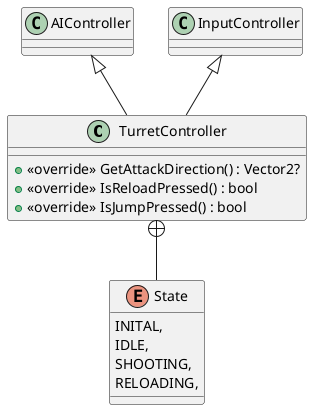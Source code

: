 @startuml
class TurretController {
    + <<override>> GetAttackDirection() : Vector2?
    + <<override>> IsReloadPressed() : bool
    + <<override>> IsJumpPressed() : bool
}
enum State {
    INITAL,
    IDLE,
    SHOOTING,
    RELOADING,
}
AIController <|-- TurretController
InputController <|-- TurretController
TurretController +-- State
@enduml
